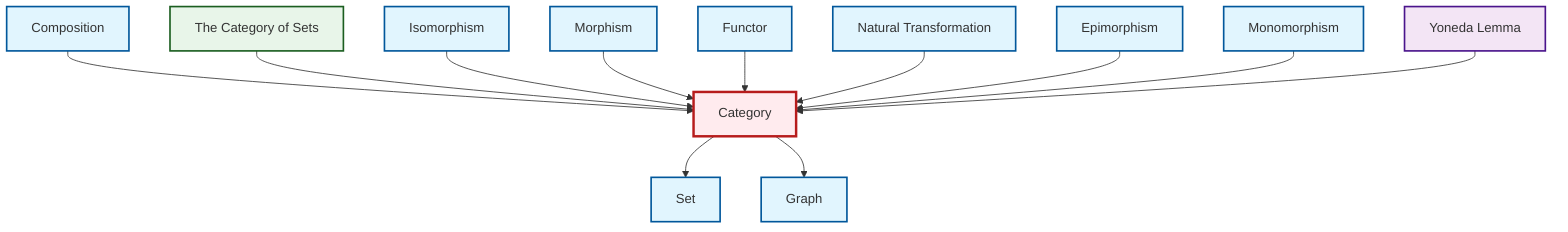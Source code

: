 graph TD
    classDef definition fill:#e1f5fe,stroke:#01579b,stroke-width:2px
    classDef theorem fill:#f3e5f5,stroke:#4a148c,stroke-width:2px
    classDef axiom fill:#fff3e0,stroke:#e65100,stroke-width:2px
    classDef example fill:#e8f5e9,stroke:#1b5e20,stroke-width:2px
    classDef current fill:#ffebee,stroke:#b71c1c,stroke-width:3px
    def-epimorphism["Epimorphism"]:::definition
    thm-yoneda["Yoneda Lemma"]:::theorem
    def-category["Category"]:::definition
    def-monomorphism["Monomorphism"]:::definition
    def-isomorphism["Isomorphism"]:::definition
    def-graph["Graph"]:::definition
    def-composition["Composition"]:::definition
    def-set["Set"]:::definition
    def-functor["Functor"]:::definition
    def-morphism["Morphism"]:::definition
    ex-set-category["The Category of Sets"]:::example
    def-natural-transformation["Natural Transformation"]:::definition
    def-composition --> def-category
    ex-set-category --> def-category
    def-isomorphism --> def-category
    def-category --> def-set
    def-category --> def-graph
    def-morphism --> def-category
    def-functor --> def-category
    def-natural-transformation --> def-category
    def-epimorphism --> def-category
    def-monomorphism --> def-category
    thm-yoneda --> def-category
    class def-category current